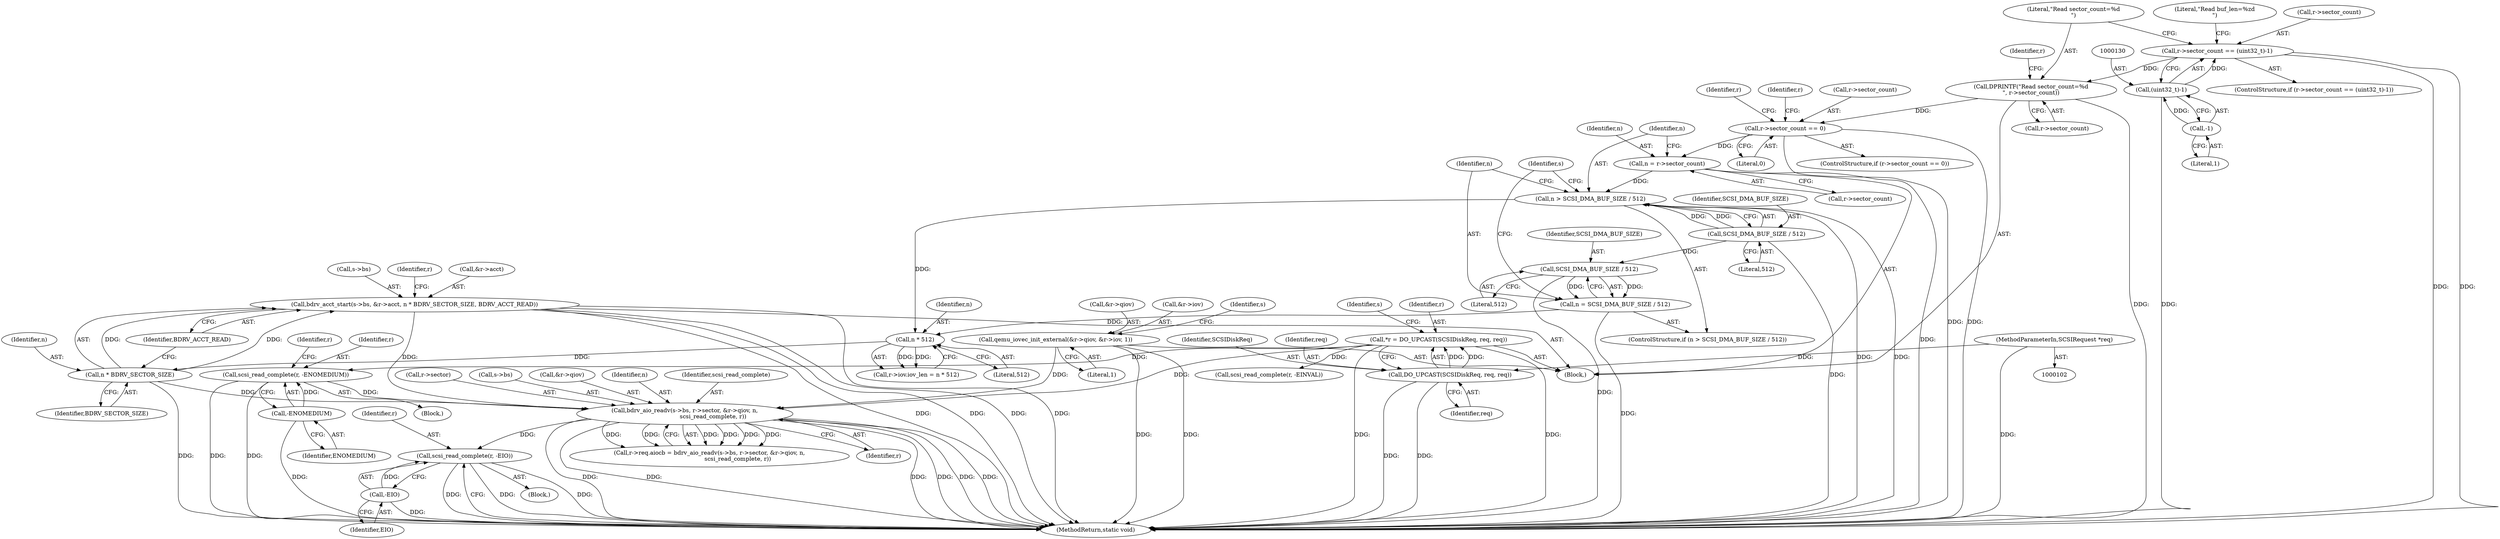 digraph "0_qemu_103b40f51e4012b3b0ad20f615562a1806d7f49a_0@API" {
"1000287" [label="(Call,scsi_read_complete(r, -EIO))"];
"1000264" [label="(Call,bdrv_aio_readv(s->bs, r->sector, &r->qiov, n,\n                               scsi_read_complete, r))"];
"1000246" [label="(Call,bdrv_acct_start(s->bs, &r->acct, n * BDRV_SECTOR_SIZE, BDRV_ACCT_READ))"];
"1000254" [label="(Call,n * BDRV_SECTOR_SIZE)"];
"1000233" [label="(Call,n * 512)"];
"1000208" [label="(Call,n > SCSI_DMA_BUF_SIZE / 512)"];
"1000202" [label="(Call,n = r->sector_count)"];
"1000163" [label="(Call,r->sector_count == 0)"];
"1000157" [label="(Call,DPRINTF(\"Read sector_count=%d\n\", r->sector_count))"];
"1000125" [label="(Call,r->sector_count == (uint32_t)-1)"];
"1000129" [label="(Call,(uint32_t)-1)"];
"1000131" [label="(Call,-1)"];
"1000210" [label="(Call,SCSI_DMA_BUF_SIZE / 512)"];
"1000213" [label="(Call,n = SCSI_DMA_BUF_SIZE / 512)"];
"1000215" [label="(Call,SCSI_DMA_BUF_SIZE / 512)"];
"1000236" [label="(Call,qemu_iovec_init_external(&r->qiov, &r->iov, 1))"];
"1000106" [label="(Call,*r = DO_UPCAST(SCSIDiskReq, req, req))"];
"1000108" [label="(Call,DO_UPCAST(SCSIDiskReq, req, req))"];
"1000103" [label="(MethodParameterIn,SCSIRequest *req)"];
"1000223" [label="(Call,scsi_read_complete(r, -ENOMEDIUM))"];
"1000225" [label="(Call,-ENOMEDIUM)"];
"1000289" [label="(Call,-EIO)"];
"1000241" [label="(Call,&r->iov)"];
"1000223" [label="(Call,scsi_read_complete(r, -ENOMEDIUM))"];
"1000208" [label="(Call,n > SCSI_DMA_BUF_SIZE / 512)"];
"1000104" [label="(Block,)"];
"1000204" [label="(Call,r->sector_count)"];
"1000110" [label="(Identifier,req)"];
"1000126" [label="(Call,r->sector_count)"];
"1000236" [label="(Call,qemu_iovec_init_external(&r->qiov, &r->iov, 1))"];
"1000157" [label="(Call,DPRINTF(\"Read sector_count=%d\n\", r->sector_count))"];
"1000277" [label="(Identifier,r)"];
"1000211" [label="(Identifier,SCSI_DMA_BUF_SIZE)"];
"1000230" [label="(Identifier,r)"];
"1000207" [label="(ControlStructure,if (n > SCSI_DMA_BUF_SIZE / 512))"];
"1000233" [label="(Call,n * 512)"];
"1000276" [label="(Identifier,scsi_read_complete)"];
"1000124" [label="(ControlStructure,if (r->sector_count == (uint32_t)-1))"];
"1000216" [label="(Identifier,SCSI_DMA_BUF_SIZE)"];
"1000225" [label="(Call,-ENOMEDIUM)"];
"1000107" [label="(Identifier,r)"];
"1000172" [label="(Identifier,r)"];
"1000158" [label="(Literal,\"Read sector_count=%d\n\")"];
"1000290" [label="(Identifier,EIO)"];
"1000255" [label="(Identifier,n)"];
"1000114" [label="(Identifier,s)"];
"1000222" [label="(Block,)"];
"1000132" [label="(Literal,1)"];
"1000106" [label="(Call,*r = DO_UPCAST(SCSIDiskReq, req, req))"];
"1000291" [label="(MethodReturn,static void)"];
"1000234" [label="(Identifier,n)"];
"1000268" [label="(Call,r->sector)"];
"1000164" [label="(Call,r->sector_count)"];
"1000180" [label="(Identifier,r)"];
"1000265" [label="(Call,s->bs)"];
"1000162" [label="(ControlStructure,if (r->sector_count == 0))"];
"1000245" [label="(Literal,1)"];
"1000202" [label="(Call,n = r->sector_count)"];
"1000248" [label="(Identifier,s)"];
"1000235" [label="(Literal,512)"];
"1000271" [label="(Call,&r->qiov)"];
"1000129" [label="(Call,(uint32_t)-1)"];
"1000220" [label="(Identifier,s)"];
"1000131" [label="(Call,-1)"];
"1000215" [label="(Call,SCSI_DMA_BUF_SIZE / 512)"];
"1000135" [label="(Literal,\"Read buf_len=%zd\n\")"];
"1000286" [label="(Block,)"];
"1000209" [label="(Identifier,n)"];
"1000261" [label="(Identifier,r)"];
"1000111" [label="(Identifier,req)"];
"1000214" [label="(Identifier,n)"];
"1000212" [label="(Literal,512)"];
"1000227" [label="(Call,r->iov.iov_len = n * 512)"];
"1000197" [label="(Call,scsi_read_complete(r, -EINVAL))"];
"1000210" [label="(Call,SCSI_DMA_BUF_SIZE / 512)"];
"1000237" [label="(Call,&r->qiov)"];
"1000264" [label="(Call,bdrv_aio_readv(s->bs, r->sector, &r->qiov, n,\n                               scsi_read_complete, r))"];
"1000256" [label="(Identifier,BDRV_SECTOR_SIZE)"];
"1000159" [label="(Call,r->sector_count)"];
"1000275" [label="(Identifier,n)"];
"1000226" [label="(Identifier,ENOMEDIUM)"];
"1000213" [label="(Call,n = SCSI_DMA_BUF_SIZE / 512)"];
"1000163" [label="(Call,r->sector_count == 0)"];
"1000217" [label="(Literal,512)"];
"1000109" [label="(Identifier,SCSIDiskReq)"];
"1000103" [label="(MethodParameterIn,SCSIRequest *req)"];
"1000108" [label="(Call,DO_UPCAST(SCSIDiskReq, req, req))"];
"1000250" [label="(Call,&r->acct)"];
"1000203" [label="(Identifier,n)"];
"1000246" [label="(Call,bdrv_acct_start(s->bs, &r->acct, n * BDRV_SECTOR_SIZE, BDRV_ACCT_READ))"];
"1000224" [label="(Identifier,r)"];
"1000254" [label="(Call,n * BDRV_SECTOR_SIZE)"];
"1000257" [label="(Identifier,BDRV_ACCT_READ)"];
"1000165" [label="(Identifier,r)"];
"1000125" [label="(Call,r->sector_count == (uint32_t)-1)"];
"1000287" [label="(Call,scsi_read_complete(r, -EIO))"];
"1000167" [label="(Literal,0)"];
"1000247" [label="(Call,s->bs)"];
"1000258" [label="(Call,r->req.aiocb = bdrv_aio_readv(s->bs, r->sector, &r->qiov, n,\n                               scsi_read_complete, r))"];
"1000288" [label="(Identifier,r)"];
"1000289" [label="(Call,-EIO)"];
"1000287" -> "1000286"  [label="AST: "];
"1000287" -> "1000289"  [label="CFG: "];
"1000288" -> "1000287"  [label="AST: "];
"1000289" -> "1000287"  [label="AST: "];
"1000291" -> "1000287"  [label="CFG: "];
"1000287" -> "1000291"  [label="DDG: "];
"1000287" -> "1000291"  [label="DDG: "];
"1000287" -> "1000291"  [label="DDG: "];
"1000264" -> "1000287"  [label="DDG: "];
"1000289" -> "1000287"  [label="DDG: "];
"1000264" -> "1000258"  [label="AST: "];
"1000264" -> "1000277"  [label="CFG: "];
"1000265" -> "1000264"  [label="AST: "];
"1000268" -> "1000264"  [label="AST: "];
"1000271" -> "1000264"  [label="AST: "];
"1000275" -> "1000264"  [label="AST: "];
"1000276" -> "1000264"  [label="AST: "];
"1000277" -> "1000264"  [label="AST: "];
"1000258" -> "1000264"  [label="CFG: "];
"1000264" -> "1000291"  [label="DDG: "];
"1000264" -> "1000291"  [label="DDG: "];
"1000264" -> "1000291"  [label="DDG: "];
"1000264" -> "1000291"  [label="DDG: "];
"1000264" -> "1000291"  [label="DDG: "];
"1000264" -> "1000291"  [label="DDG: "];
"1000264" -> "1000258"  [label="DDG: "];
"1000264" -> "1000258"  [label="DDG: "];
"1000264" -> "1000258"  [label="DDG: "];
"1000264" -> "1000258"  [label="DDG: "];
"1000264" -> "1000258"  [label="DDG: "];
"1000264" -> "1000258"  [label="DDG: "];
"1000246" -> "1000264"  [label="DDG: "];
"1000236" -> "1000264"  [label="DDG: "];
"1000254" -> "1000264"  [label="DDG: "];
"1000106" -> "1000264"  [label="DDG: "];
"1000223" -> "1000264"  [label="DDG: "];
"1000246" -> "1000104"  [label="AST: "];
"1000246" -> "1000257"  [label="CFG: "];
"1000247" -> "1000246"  [label="AST: "];
"1000250" -> "1000246"  [label="AST: "];
"1000254" -> "1000246"  [label="AST: "];
"1000257" -> "1000246"  [label="AST: "];
"1000261" -> "1000246"  [label="CFG: "];
"1000246" -> "1000291"  [label="DDG: "];
"1000246" -> "1000291"  [label="DDG: "];
"1000246" -> "1000291"  [label="DDG: "];
"1000246" -> "1000291"  [label="DDG: "];
"1000254" -> "1000246"  [label="DDG: "];
"1000254" -> "1000246"  [label="DDG: "];
"1000254" -> "1000256"  [label="CFG: "];
"1000255" -> "1000254"  [label="AST: "];
"1000256" -> "1000254"  [label="AST: "];
"1000257" -> "1000254"  [label="CFG: "];
"1000254" -> "1000291"  [label="DDG: "];
"1000233" -> "1000254"  [label="DDG: "];
"1000233" -> "1000227"  [label="AST: "];
"1000233" -> "1000235"  [label="CFG: "];
"1000234" -> "1000233"  [label="AST: "];
"1000235" -> "1000233"  [label="AST: "];
"1000227" -> "1000233"  [label="CFG: "];
"1000233" -> "1000227"  [label="DDG: "];
"1000233" -> "1000227"  [label="DDG: "];
"1000208" -> "1000233"  [label="DDG: "];
"1000213" -> "1000233"  [label="DDG: "];
"1000208" -> "1000207"  [label="AST: "];
"1000208" -> "1000210"  [label="CFG: "];
"1000209" -> "1000208"  [label="AST: "];
"1000210" -> "1000208"  [label="AST: "];
"1000214" -> "1000208"  [label="CFG: "];
"1000220" -> "1000208"  [label="CFG: "];
"1000208" -> "1000291"  [label="DDG: "];
"1000208" -> "1000291"  [label="DDG: "];
"1000202" -> "1000208"  [label="DDG: "];
"1000210" -> "1000208"  [label="DDG: "];
"1000210" -> "1000208"  [label="DDG: "];
"1000202" -> "1000104"  [label="AST: "];
"1000202" -> "1000204"  [label="CFG: "];
"1000203" -> "1000202"  [label="AST: "];
"1000204" -> "1000202"  [label="AST: "];
"1000209" -> "1000202"  [label="CFG: "];
"1000202" -> "1000291"  [label="DDG: "];
"1000163" -> "1000202"  [label="DDG: "];
"1000163" -> "1000162"  [label="AST: "];
"1000163" -> "1000167"  [label="CFG: "];
"1000164" -> "1000163"  [label="AST: "];
"1000167" -> "1000163"  [label="AST: "];
"1000172" -> "1000163"  [label="CFG: "];
"1000180" -> "1000163"  [label="CFG: "];
"1000163" -> "1000291"  [label="DDG: "];
"1000163" -> "1000291"  [label="DDG: "];
"1000157" -> "1000163"  [label="DDG: "];
"1000157" -> "1000104"  [label="AST: "];
"1000157" -> "1000159"  [label="CFG: "];
"1000158" -> "1000157"  [label="AST: "];
"1000159" -> "1000157"  [label="AST: "];
"1000165" -> "1000157"  [label="CFG: "];
"1000157" -> "1000291"  [label="DDG: "];
"1000125" -> "1000157"  [label="DDG: "];
"1000125" -> "1000124"  [label="AST: "];
"1000125" -> "1000129"  [label="CFG: "];
"1000126" -> "1000125"  [label="AST: "];
"1000129" -> "1000125"  [label="AST: "];
"1000135" -> "1000125"  [label="CFG: "];
"1000158" -> "1000125"  [label="CFG: "];
"1000125" -> "1000291"  [label="DDG: "];
"1000125" -> "1000291"  [label="DDG: "];
"1000129" -> "1000125"  [label="DDG: "];
"1000129" -> "1000131"  [label="CFG: "];
"1000130" -> "1000129"  [label="AST: "];
"1000131" -> "1000129"  [label="AST: "];
"1000129" -> "1000291"  [label="DDG: "];
"1000131" -> "1000129"  [label="DDG: "];
"1000131" -> "1000132"  [label="CFG: "];
"1000132" -> "1000131"  [label="AST: "];
"1000210" -> "1000212"  [label="CFG: "];
"1000211" -> "1000210"  [label="AST: "];
"1000212" -> "1000210"  [label="AST: "];
"1000210" -> "1000291"  [label="DDG: "];
"1000210" -> "1000215"  [label="DDG: "];
"1000213" -> "1000207"  [label="AST: "];
"1000213" -> "1000215"  [label="CFG: "];
"1000214" -> "1000213"  [label="AST: "];
"1000215" -> "1000213"  [label="AST: "];
"1000220" -> "1000213"  [label="CFG: "];
"1000213" -> "1000291"  [label="DDG: "];
"1000215" -> "1000213"  [label="DDG: "];
"1000215" -> "1000213"  [label="DDG: "];
"1000215" -> "1000217"  [label="CFG: "];
"1000216" -> "1000215"  [label="AST: "];
"1000217" -> "1000215"  [label="AST: "];
"1000215" -> "1000291"  [label="DDG: "];
"1000236" -> "1000104"  [label="AST: "];
"1000236" -> "1000245"  [label="CFG: "];
"1000237" -> "1000236"  [label="AST: "];
"1000241" -> "1000236"  [label="AST: "];
"1000245" -> "1000236"  [label="AST: "];
"1000248" -> "1000236"  [label="CFG: "];
"1000236" -> "1000291"  [label="DDG: "];
"1000236" -> "1000291"  [label="DDG: "];
"1000106" -> "1000104"  [label="AST: "];
"1000106" -> "1000108"  [label="CFG: "];
"1000107" -> "1000106"  [label="AST: "];
"1000108" -> "1000106"  [label="AST: "];
"1000114" -> "1000106"  [label="CFG: "];
"1000106" -> "1000291"  [label="DDG: "];
"1000106" -> "1000291"  [label="DDG: "];
"1000108" -> "1000106"  [label="DDG: "];
"1000108" -> "1000106"  [label="DDG: "];
"1000106" -> "1000197"  [label="DDG: "];
"1000106" -> "1000223"  [label="DDG: "];
"1000108" -> "1000111"  [label="CFG: "];
"1000109" -> "1000108"  [label="AST: "];
"1000110" -> "1000108"  [label="AST: "];
"1000111" -> "1000108"  [label="AST: "];
"1000108" -> "1000291"  [label="DDG: "];
"1000108" -> "1000291"  [label="DDG: "];
"1000103" -> "1000108"  [label="DDG: "];
"1000103" -> "1000102"  [label="AST: "];
"1000103" -> "1000291"  [label="DDG: "];
"1000223" -> "1000222"  [label="AST: "];
"1000223" -> "1000225"  [label="CFG: "];
"1000224" -> "1000223"  [label="AST: "];
"1000225" -> "1000223"  [label="AST: "];
"1000230" -> "1000223"  [label="CFG: "];
"1000223" -> "1000291"  [label="DDG: "];
"1000223" -> "1000291"  [label="DDG: "];
"1000225" -> "1000223"  [label="DDG: "];
"1000225" -> "1000226"  [label="CFG: "];
"1000226" -> "1000225"  [label="AST: "];
"1000225" -> "1000291"  [label="DDG: "];
"1000289" -> "1000290"  [label="CFG: "];
"1000290" -> "1000289"  [label="AST: "];
"1000289" -> "1000291"  [label="DDG: "];
}
